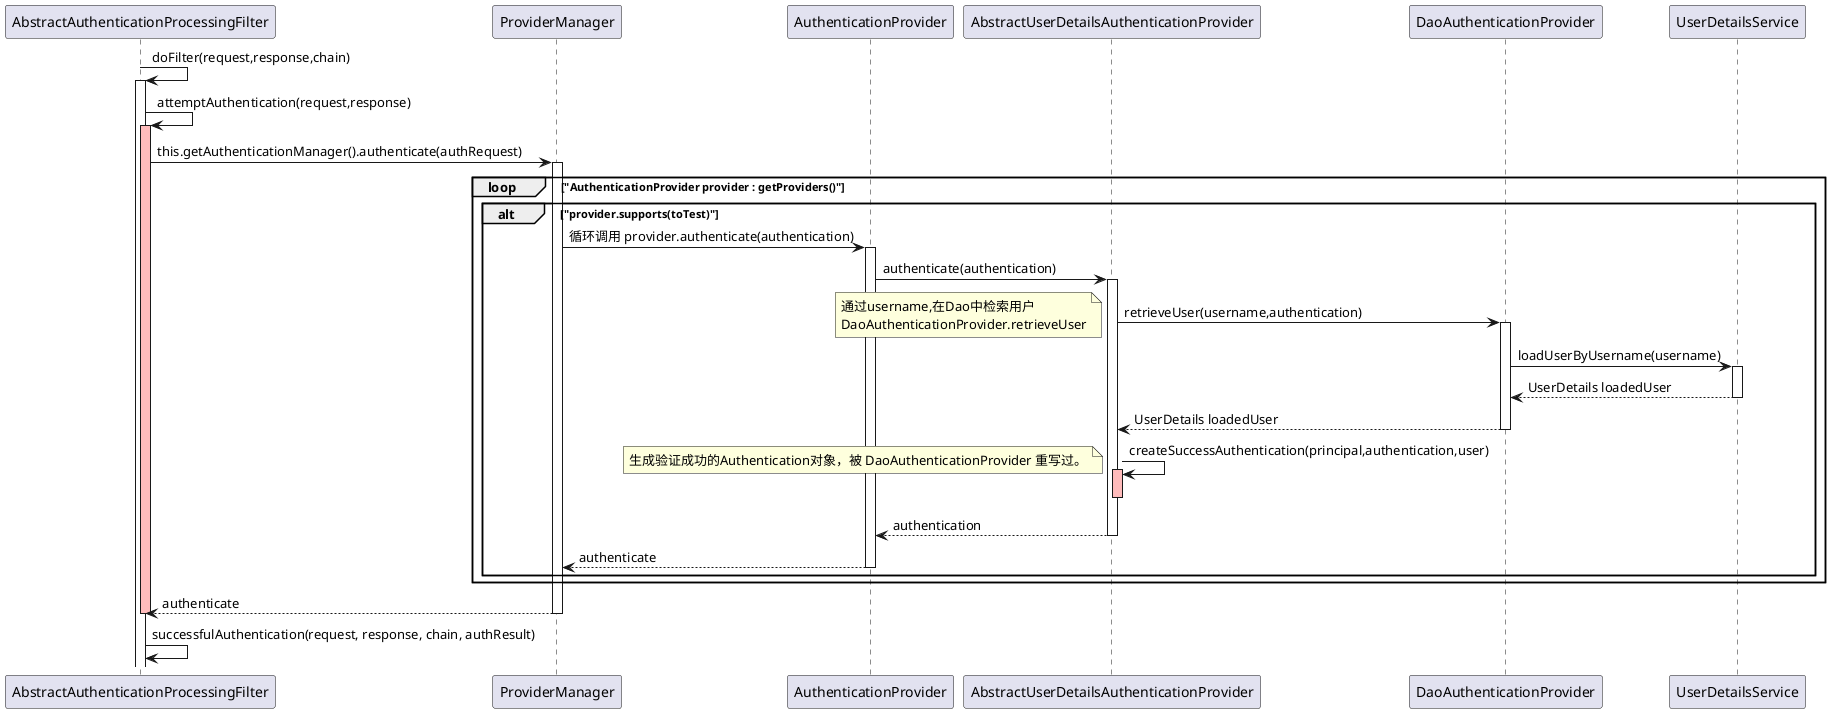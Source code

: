 @startuml
'class ProviderManager
'interface AuthenticationProvider
'abstract class AbstractUserDetailsAuthenticationProvider
'interface UserDetailsService
'class DaoAuthenticationProvider
'AbstractAuthenticationProcessingFilter.doFilter -> AbstractAuthenticationProcessingFilter.attemptAuthentication->AbstractAuthenticationProcessingFilter.getAuthenticationManager().authenticate(authRequest)
' 此处是循环调用 provider.authenticate(authentication)
AbstractAuthenticationProcessingFilter->AbstractAuthenticationProcessingFilter: doFilter(request,response,chain)
activate AbstractAuthenticationProcessingFilter

AbstractAuthenticationProcessingFilter->AbstractAuthenticationProcessingFilter: attemptAuthentication(request,response)
activate AbstractAuthenticationProcessingFilter #FFBBBB

AbstractAuthenticationProcessingFilter->ProviderManager: this.getAuthenticationManager().authenticate(authRequest)
activate ProviderManager

loop "AuthenticationProvider provider : getProviders()"

'Class<? extends Authentication> toTest = authentication.getClass();
'if (!provider.supports(toTest)) {
'    continue;
'}
    alt "provider.supports(toTest)"
        ProviderManager -> AuthenticationProvider: 循环调用 provider.authenticate(authentication)
        activate AuthenticationProvider

        AuthenticationProvider->AbstractUserDetailsAuthenticationProvider:authenticate(authentication)
        activate AbstractUserDetailsAuthenticationProvider

        AbstractUserDetailsAuthenticationProvider->DaoAuthenticationProvider:retrieveUser(username,authentication)
        activate DaoAuthenticationProvider
        note left: 通过username,在Dao中检索用户 \nDaoAuthenticationProvider.retrieveUser

        DaoAuthenticationProvider->UserDetailsService:loadUserByUsername(username)
        activate UserDetailsService

        DaoAuthenticationProvider <-- UserDetailsService: UserDetails loadedUser
        deactivate UserDetailsService

        AbstractUserDetailsAuthenticationProvider <-- DaoAuthenticationProvider: UserDetails loadedUser
        deactivate DaoAuthenticationProvider

        AbstractUserDetailsAuthenticationProvider -> AbstractUserDetailsAuthenticationProvider: createSuccessAuthentication(principal,authentication,user)
        note left: 生成验证成功的Authentication对象，被 DaoAuthenticationProvider 重写过。
        activate AbstractUserDetailsAuthenticationProvider #FFBBBB
        deactivate AbstractUserDetailsAuthenticationProvider

        AuthenticationProvider <-- AbstractUserDetailsAuthenticationProvider: authentication
        deactivate AbstractUserDetailsAuthenticationProvider

        ProviderManager <-- AuthenticationProvider: authenticate
        deactivate AuthenticationProvider
    end
end

AbstractAuthenticationProcessingFilter <-- ProviderManager: authenticate
deactivate ProviderManager
deactivate AbstractAuthenticationProcessingFilter

AbstractAuthenticationProcessingFilter->AbstractAuthenticationProcessingFilter: successfulAuthentication(request, response, chain, authResult)

'ClientCredentialsTokenEndpointFilter.successfulAuthentication-->AbstractAuthenticationProcessingFilter.successfulAuthentication
'ClientCredentialsTokenEndpointFilter.successfulAuthentication-->chain.doFilter(request, response)


@enduml